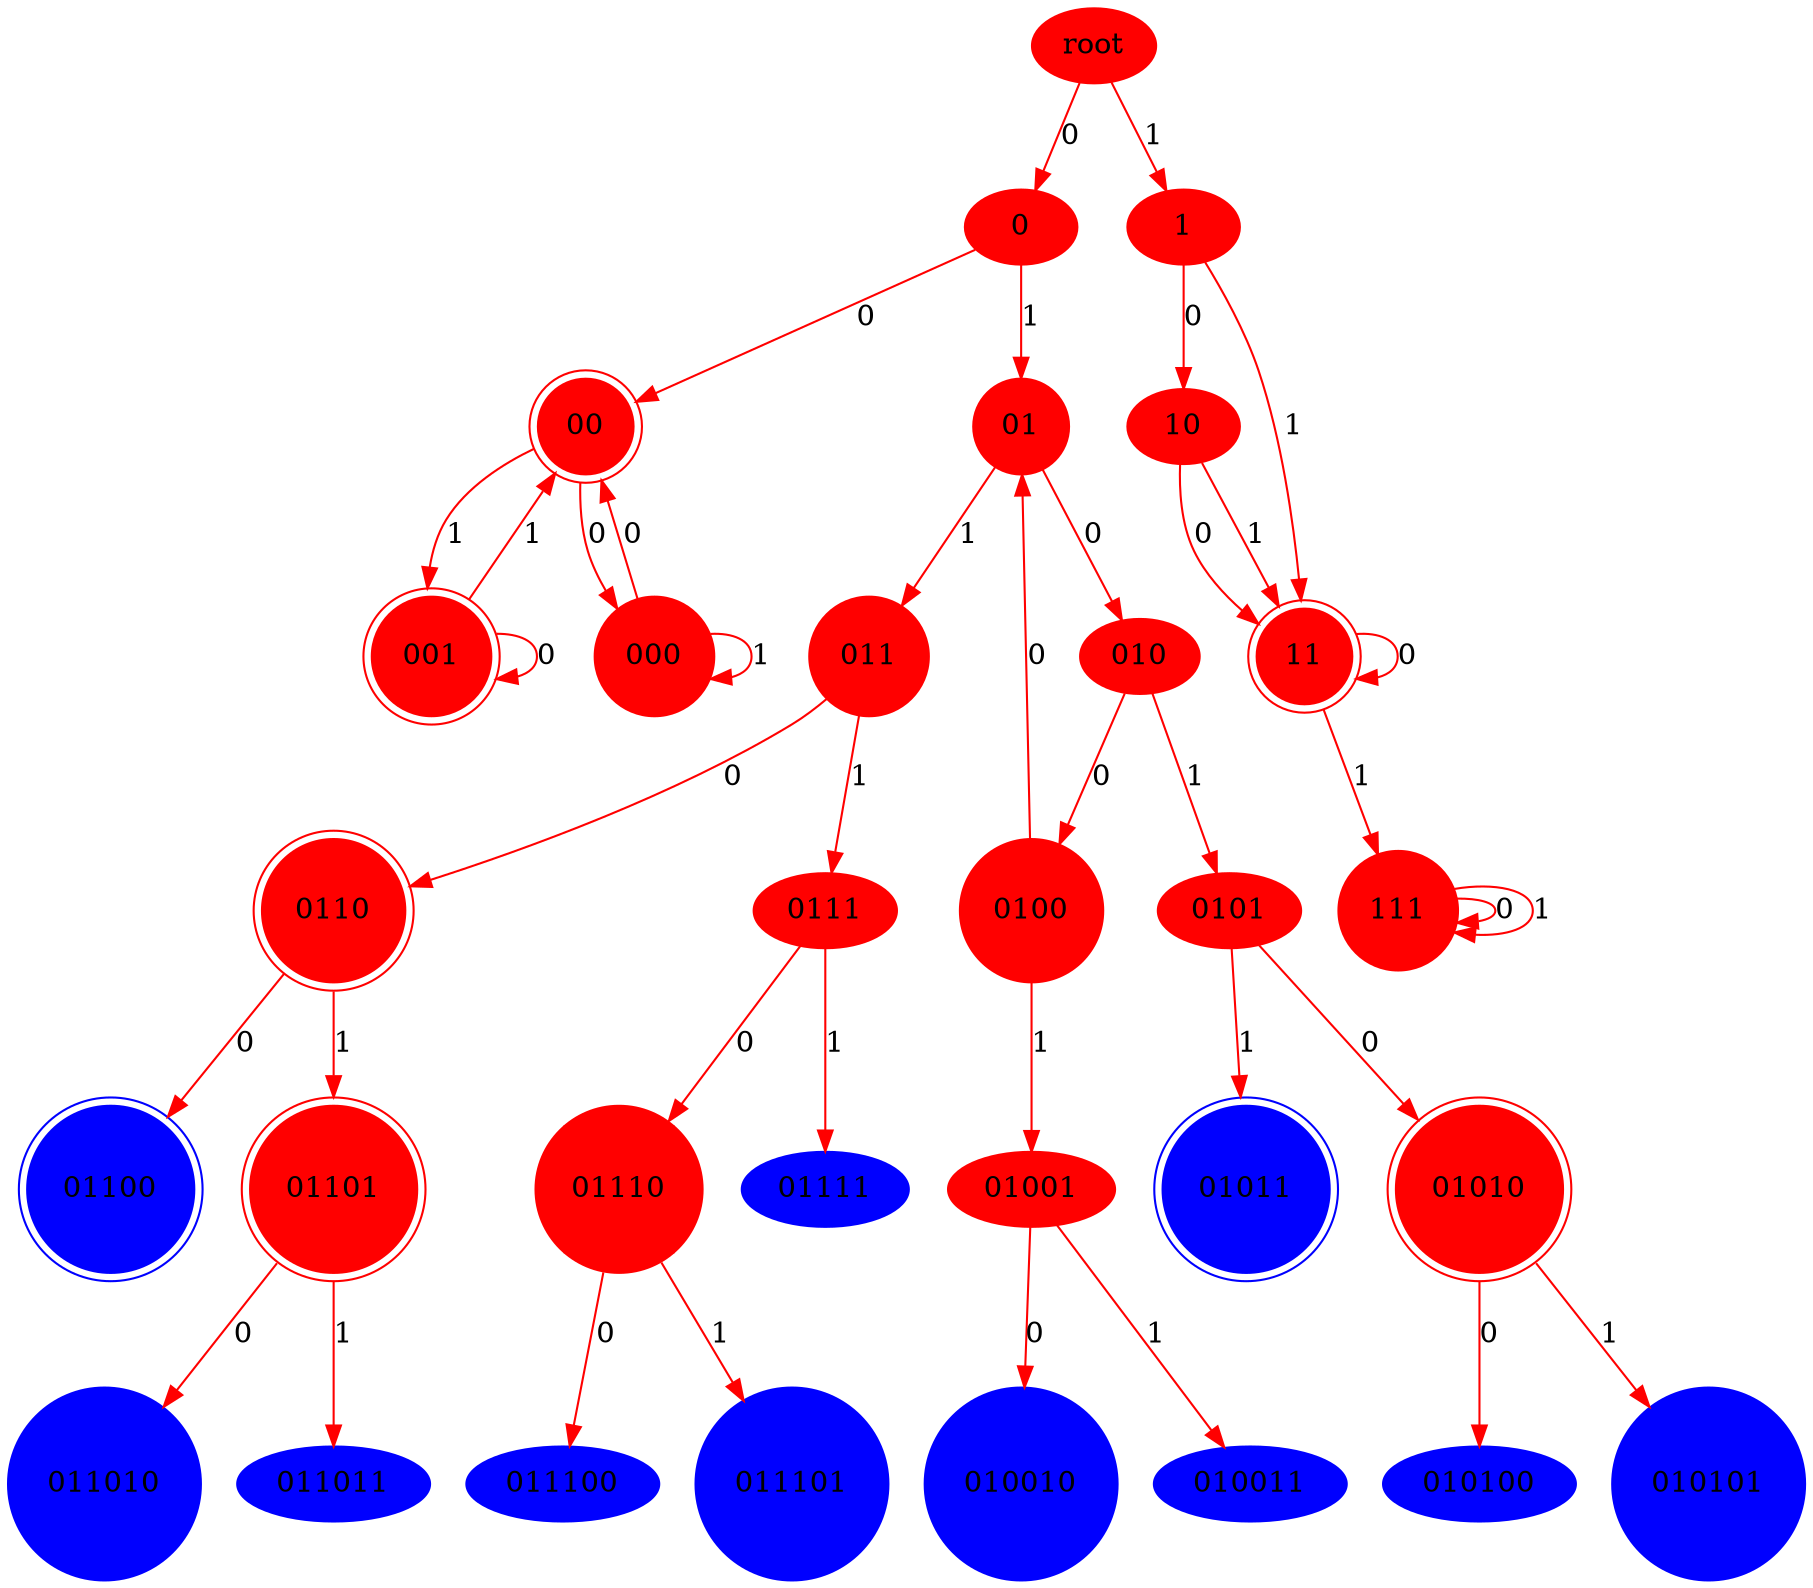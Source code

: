 digraph{ 
root  [color = red, style=filled]
0 [color = red, style=filled]
root -> 0 [color = red, label = 0] 
1 [color = red, style=filled]
root -> 1 [color = red, label = 1] 
00 [color = red, style=filled, shape=doublecircle]
0 -> 00 [color = red, label = 0] 
01 [color = red, style=filled, shape=Mcircle]
0 -> 01 [color = red, label = 1] 
10 [color = red, style=filled]
1 -> 10 [color = red, label = 0] 
11 [color = red, style=filled, shape=doublecircle]
1 -> 11 [color = red, label = 1] 
000 [color = red, style=filled, shape=Mcircle]
00 -> 000 [color = red, label = 0] 
001 [color = red, style=filled, shape=doublecircle]
00 -> 001 [color = red, label = 1] 
010 [color = red, style=filled]
01 -> 010 [color = red, label = 0] 
011 [color = red, style=filled, shape=Mcircle]
01 -> 011 [color = red, label = 1] 
10 -> 11 [color = red, label = 0] 
10 -> 11 [color = red, label = 1] 
11 -> 11 [color = red, label = 0] 
111 [color = red, style=filled, shape=Mcircle]
11 -> 111 [color = red, label = 1] 
000 -> 00 [color = red, label = 0] 
000 -> 000 [color = red, label = 1] 
001 -> 001 [color = red, label = 0] 
001 -> 00 [color = red, label = 1] 
0100 [color = red, style=filled, shape=Mcircle]
010 -> 0100 [color = red, label = 0] 
0101 [color = red, style=filled]
010 -> 0101 [color = red, label = 1] 
0110 [color = red, style=filled, shape=doublecircle]
011 -> 0110 [color = red, label = 0] 
0111 [color = red, style=filled]
011 -> 0111 [color = red, label = 1] 
111 -> 111 [color = red, label = 0] 
111 -> 111 [color = red, label = 1] 
0100 -> 01 [color = red, label = 0] 
01001 [color = red, style=filled]
0100 -> 01001 [color = red, label = 1] 
01010 [color = red, style=filled, shape=doublecircle]
0101 -> 01010 [color = red, label = 0] 
01011 [color = blue, style=filled, shape=doublecircle]
0101 -> 01011 [color = red, label = 1] 
01100 [color = blue, style=filled, shape=doublecircle]
0110 -> 01100 [color = red, label = 0] 
01101 [color = red, style=filled, shape=doublecircle]
0110 -> 01101 [color = red, label = 1] 
01110 [color = red, style=filled, shape=Mcircle]
0111 -> 01110 [color = red, label = 0] 
01111 [color = blue, style=filled]
0111 -> 01111 [color = red, label = 1] 
010010 [color = blue, style=filled, shape=Mcircle]
01001 -> 010010 [color = red, label = 0] 
010011 [color = blue, style=filled]
01001 -> 010011 [color = red, label = 1] 
010100 [color = blue, style=filled]
01010 -> 010100 [color = red, label = 0] 
010101 [color = blue, style=filled, shape=Mcircle]
01010 -> 010101 [color = red, label = 1] 
011010 [color = blue, style=filled, shape=Mcircle]
01101 -> 011010 [color = red, label = 0] 
011011 [color = blue, style=filled]
01101 -> 011011 [color = red, label = 1] 
011100 [color = blue, style=filled]
01110 -> 011100 [color = red, label = 0] 
011101 [color = blue, style=filled, shape=Mcircle]
01110 -> 011101 [color = red, label = 1] 
} 
